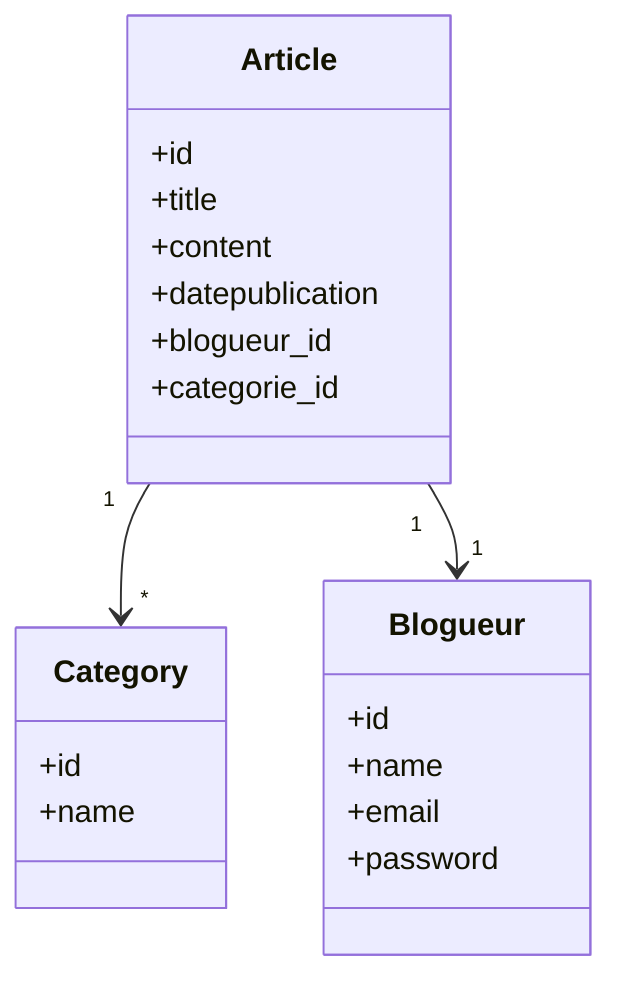 ---
Blog
---
classDiagram
    class Article
    Article : +id
    Article : +title
    Article : +content
    Article : +datepublication
    Article : +blogueur_id
    Article : +categorie_id     

    class Category
    Category : +id
    Category : +name

    class Blogueur
    Blogueur : +id
    Blogueur : +name
    Blogueur : +email
    Blogueur : +password



    Article "1" --> "*" Category
    Article  "1"  --> "1" Blogueur